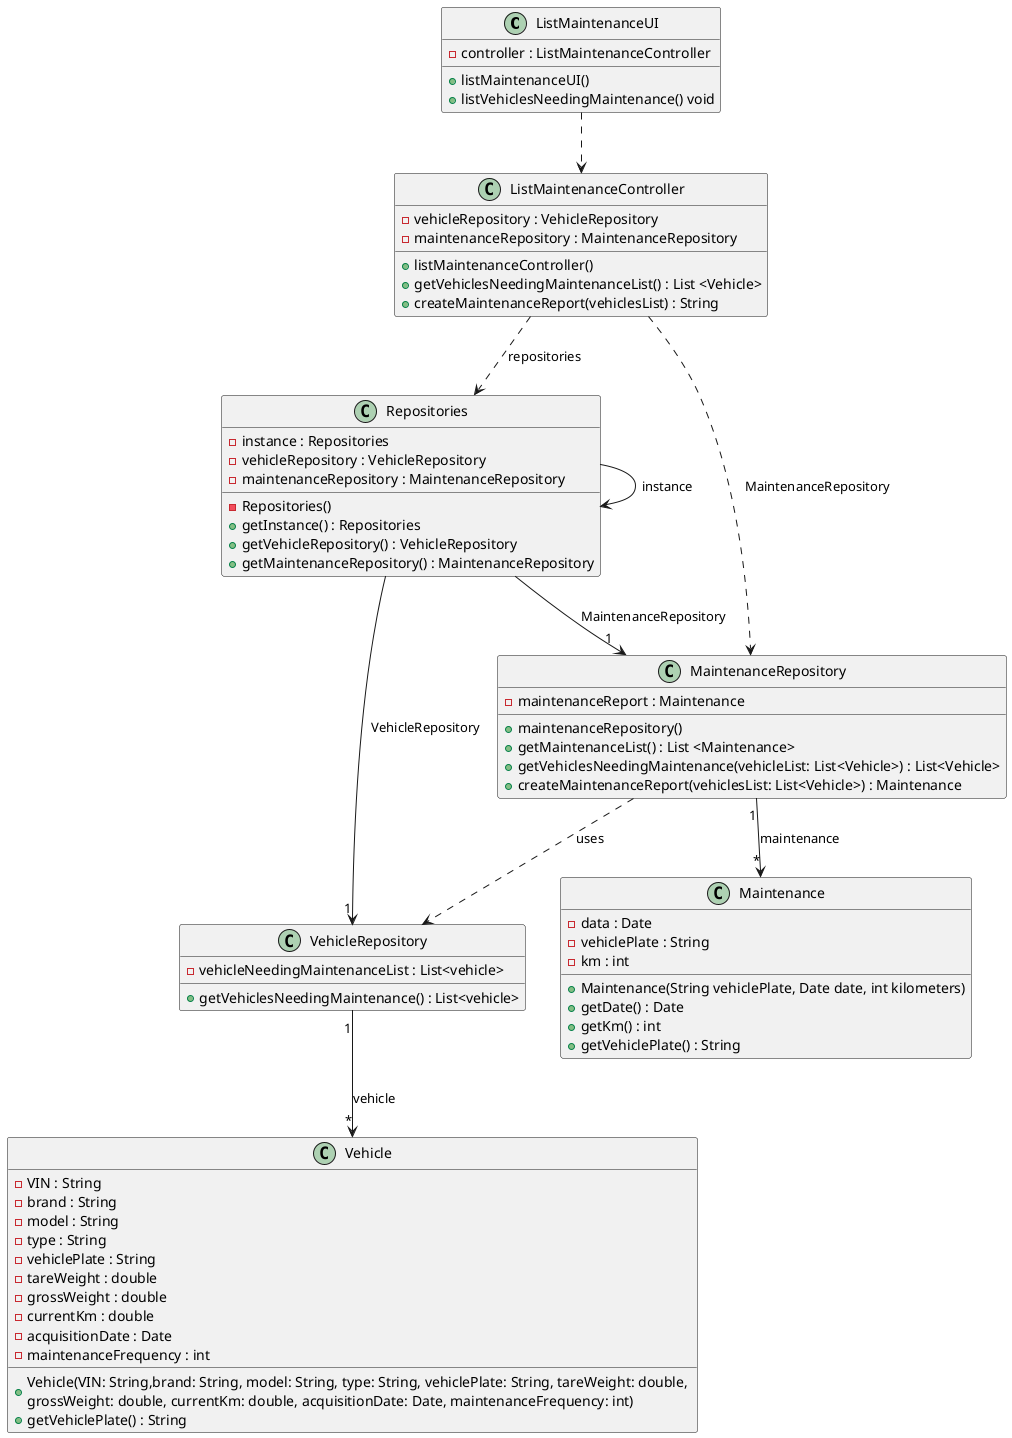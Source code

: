 @startuml
skinparam packageStyle rectangle
skinparam shadowing false
skinparam line type polyline

class ListMaintenanceUI{
    - controller : ListMaintenanceController
    + listMaintenanceUI()
    + listVehiclesNeedingMaintenance() void
}

class ListMaintenanceController {
    - vehicleRepository : VehicleRepository
    - maintenanceRepository : MaintenanceRepository

    + listMaintenanceController()
    + getVehiclesNeedingMaintenanceList() : List <Vehicle>
    + createMaintenanceReport(vehiclesList) : String
}

class Repositories {
        - instance : Repositories
        - vehicleRepository : VehicleRepository
        - maintenanceRepository : MaintenanceRepository

        - Repositories()
        + getInstance() : Repositories
        + getVehicleRepository() : VehicleRepository
        + getMaintenanceRepository() : MaintenanceRepository
}

class VehicleRepository {
    - vehicleNeedingMaintenanceList : List<vehicle>

    + getVehiclesNeedingMaintenance() : List<vehicle>

}

class MaintenanceRepository {
    - maintenanceReport : Maintenance

    + maintenanceRepository()
    + getMaintenanceList() : List <Maintenance>
    + getVehiclesNeedingMaintenance(vehicleList: List<Vehicle>) : List<Vehicle>
    + createMaintenanceReport(vehiclesList: List<Vehicle>) : Maintenance
}

class Vehicle {
     - VIN : String
     - brand : String
     - model : String
     - type : String
     - vehiclePlate : String
     - tareWeight : double
     - grossWeight : double
     - currentKm : double
     - acquisitionDate : Date
     - maintenanceFrequency : int

    + Vehicle(VIN: String,brand: String, model: String, type: String, vehiclePlate: String, tareWeight: double, \ngrossWeight: double, currentKm: double, acquisitionDate: Date, maintenanceFrequency: int)
    + getVehiclePlate() : String
}



class Maintenance {
    - data : Date
    - vehiclePlate : String
    - km : int

    + Maintenance(String vehiclePlate, Date date, int kilometers)
    + getDate() : Date
    + getKm() : int
    + getVehiclePlate() : String
}

ListMaintenanceUI ..> ListMaintenanceController

ListMaintenanceController ..> Repositories: repositories

Repositories --> Repositories: instance

ListMaintenanceController ..> MaintenanceRepository: MaintenanceRepository

Repositories --> "1"VehicleRepository: VehicleRepository

Repositories --> "1"MaintenanceRepository: MaintenanceRepository

VehicleRepository "1"--> "*"Vehicle: vehicle

MaintenanceRepository  ..>  VehicleRepository: uses

MaintenanceRepository "1"-->"*" Maintenance: maintenance
}
@enduml
